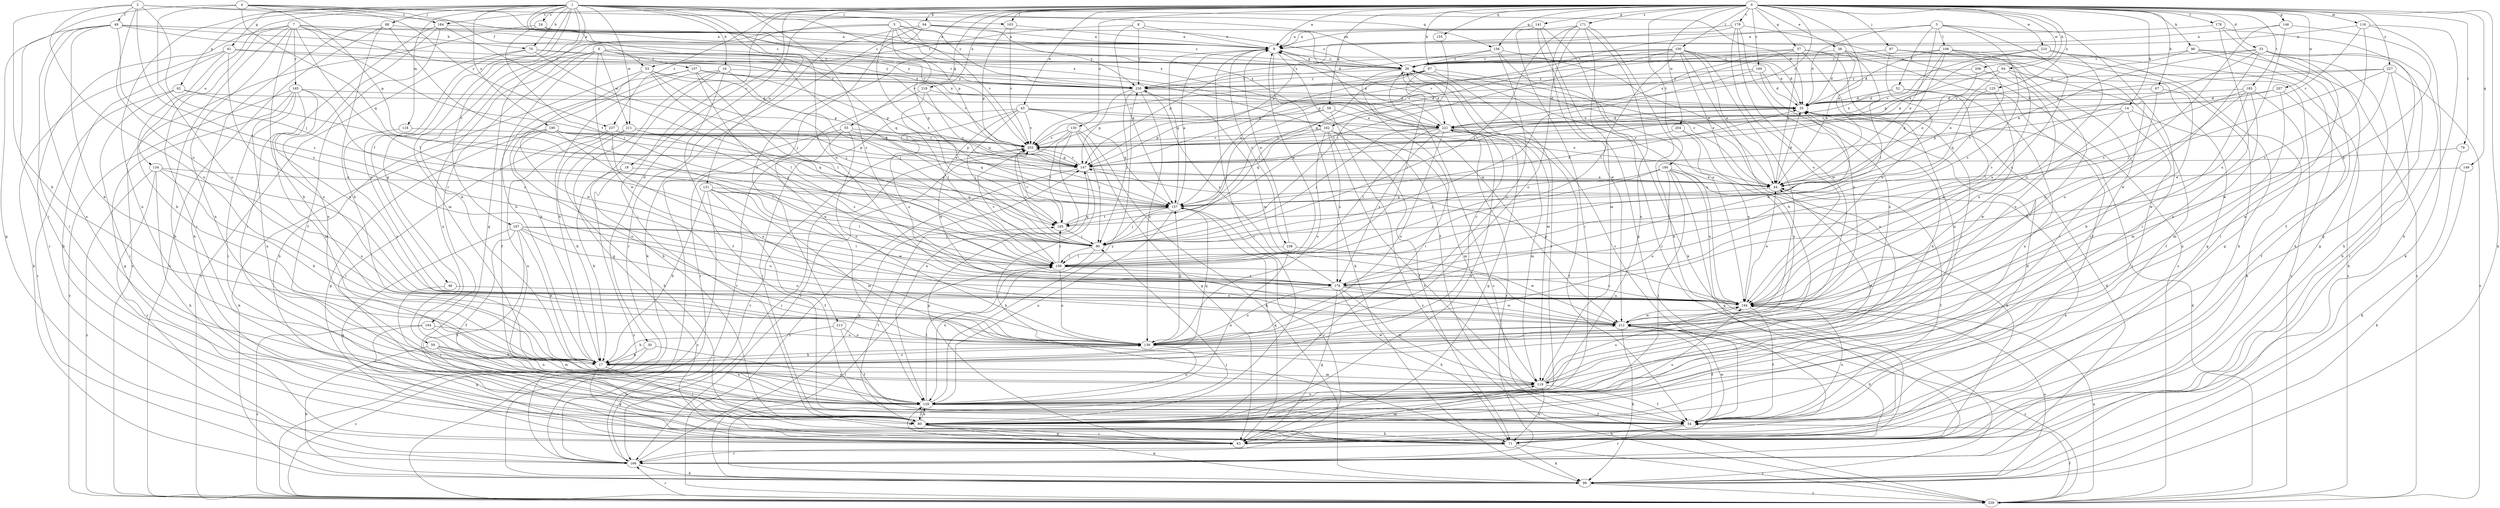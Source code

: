 strict digraph  {
0;
1;
2;
3;
4;
5;
6;
7;
8;
9;
14;
16;
17;
18;
24;
26;
30;
33;
35;
38;
43;
44;
46;
49;
52;
53;
54;
55;
57;
58;
59;
61;
62;
63;
64;
67;
70;
71;
79;
80;
87;
88;
90;
94;
96;
97;
99;
100;
103;
106;
107;
109;
116;
118;
119;
125;
129;
130;
131;
134;
139;
141;
146;
147;
149;
155;
156;
157;
160;
162;
164;
165;
166;
171;
176;
178;
179;
180;
183;
184;
185;
190;
194;
197;
203;
204;
206;
207;
210;
211;
212;
213;
219;
221;
227;
230;
237;
238;
239;
0 -> 9  [label=a];
0 -> 14  [label=b];
0 -> 18  [label=c];
0 -> 30  [label=d];
0 -> 33  [label=d];
0 -> 38  [label=e];
0 -> 43  [label=e];
0 -> 44  [label=e];
0 -> 55  [label=g];
0 -> 57  [label=g];
0 -> 58  [label=g];
0 -> 64  [label=h];
0 -> 67  [label=h];
0 -> 79  [label=i];
0 -> 80  [label=i];
0 -> 87  [label=j];
0 -> 94  [label=k];
0 -> 96  [label=k];
0 -> 97  [label=k];
0 -> 99  [label=k];
0 -> 100  [label=l];
0 -> 103  [label=l];
0 -> 116  [label=m];
0 -> 125  [label=n];
0 -> 130  [label=o];
0 -> 141  [label=p];
0 -> 146  [label=p];
0 -> 149  [label=q];
0 -> 155  [label=q];
0 -> 156  [label=q];
0 -> 160  [label=r];
0 -> 162  [label=r];
0 -> 171  [label=s];
0 -> 178  [label=t];
0 -> 179  [label=t];
0 -> 180  [label=t];
0 -> 183  [label=t];
0 -> 184  [label=t];
0 -> 204  [label=w];
0 -> 206  [label=w];
0 -> 207  [label=w];
0 -> 210  [label=w];
0 -> 213  [label=x];
0 -> 219  [label=x];
0 -> 227  [label=y];
0 -> 237  [label=z];
1 -> 16  [label=b];
1 -> 24  [label=c];
1 -> 35  [label=d];
1 -> 46  [label=f];
1 -> 59  [label=g];
1 -> 61  [label=g];
1 -> 62  [label=g];
1 -> 63  [label=g];
1 -> 70  [label=h];
1 -> 88  [label=j];
1 -> 103  [label=l];
1 -> 118  [label=m];
1 -> 129  [label=n];
1 -> 131  [label=o];
1 -> 134  [label=o];
1 -> 147  [label=p];
1 -> 156  [label=q];
1 -> 176  [label=s];
1 -> 190  [label=u];
1 -> 194  [label=u];
1 -> 197  [label=v];
1 -> 203  [label=v];
1 -> 211  [label=w];
1 -> 221  [label=x];
1 -> 230  [label=y];
2 -> 17  [label=b];
2 -> 49  [label=f];
2 -> 90  [label=j];
2 -> 139  [label=o];
2 -> 162  [label=r];
2 -> 176  [label=s];
2 -> 194  [label=u];
2 -> 221  [label=x];
3 -> 35  [label=d];
3 -> 44  [label=e];
3 -> 52  [label=f];
3 -> 80  [label=i];
3 -> 106  [label=l];
3 -> 176  [label=s];
3 -> 194  [label=u];
3 -> 203  [label=v];
4 -> 26  [label=c];
4 -> 53  [label=f];
4 -> 80  [label=i];
4 -> 139  [label=o];
4 -> 147  [label=p];
4 -> 157  [label=q];
4 -> 184  [label=t];
4 -> 237  [label=z];
5 -> 9  [label=a];
5 -> 17  [label=b];
5 -> 26  [label=c];
5 -> 35  [label=d];
5 -> 119  [label=m];
5 -> 157  [label=q];
5 -> 185  [label=t];
5 -> 203  [label=v];
6 -> 17  [label=b];
6 -> 107  [label=l];
6 -> 129  [label=n];
6 -> 157  [label=q];
6 -> 164  [label=r];
6 -> 185  [label=t];
6 -> 211  [label=w];
6 -> 212  [label=w];
6 -> 230  [label=y];
7 -> 17  [label=b];
7 -> 26  [label=c];
7 -> 70  [label=h];
7 -> 71  [label=h];
7 -> 80  [label=i];
7 -> 109  [label=l];
7 -> 129  [label=n];
7 -> 165  [label=r];
7 -> 166  [label=r];
7 -> 185  [label=t];
7 -> 203  [label=v];
8 -> 9  [label=a];
8 -> 53  [label=f];
8 -> 157  [label=q];
8 -> 212  [label=w];
8 -> 230  [label=y];
9 -> 26  [label=c];
9 -> 54  [label=f];
9 -> 80  [label=i];
9 -> 99  [label=k];
9 -> 157  [label=q];
9 -> 238  [label=z];
14 -> 71  [label=h];
14 -> 80  [label=i];
14 -> 147  [label=p];
14 -> 212  [label=w];
14 -> 221  [label=x];
16 -> 17  [label=b];
16 -> 54  [label=f];
16 -> 63  [label=g];
16 -> 71  [label=h];
16 -> 90  [label=j];
16 -> 230  [label=y];
17 -> 26  [label=c];
17 -> 63  [label=g];
17 -> 80  [label=i];
17 -> 119  [label=m];
17 -> 139  [label=o];
17 -> 157  [label=q];
18 -> 17  [label=b];
18 -> 44  [label=e];
18 -> 239  [label=z];
24 -> 9  [label=a];
24 -> 90  [label=j];
24 -> 221  [label=x];
24 -> 239  [label=z];
26 -> 9  [label=a];
26 -> 80  [label=i];
26 -> 119  [label=m];
26 -> 194  [label=u];
26 -> 221  [label=x];
26 -> 230  [label=y];
30 -> 17  [label=b];
30 -> 129  [label=n];
30 -> 239  [label=z];
33 -> 26  [label=c];
33 -> 44  [label=e];
33 -> 63  [label=g];
33 -> 71  [label=h];
33 -> 80  [label=i];
33 -> 166  [label=r];
33 -> 176  [label=s];
33 -> 212  [label=w];
35 -> 9  [label=a];
35 -> 221  [label=x];
38 -> 26  [label=c];
38 -> 35  [label=d];
38 -> 44  [label=e];
38 -> 80  [label=i];
38 -> 109  [label=l];
43 -> 44  [label=e];
43 -> 90  [label=j];
43 -> 157  [label=q];
43 -> 166  [label=r];
43 -> 194  [label=u];
43 -> 203  [label=v];
43 -> 212  [label=w];
43 -> 221  [label=x];
44 -> 26  [label=c];
44 -> 35  [label=d];
44 -> 54  [label=f];
44 -> 157  [label=q];
46 -> 80  [label=i];
46 -> 194  [label=u];
49 -> 9  [label=a];
49 -> 17  [label=b];
49 -> 26  [label=c];
49 -> 63  [label=g];
49 -> 80  [label=i];
49 -> 129  [label=n];
49 -> 176  [label=s];
49 -> 230  [label=y];
52 -> 35  [label=d];
52 -> 129  [label=n];
52 -> 194  [label=u];
52 -> 221  [label=x];
53 -> 71  [label=h];
53 -> 90  [label=j];
53 -> 109  [label=l];
53 -> 147  [label=p];
53 -> 212  [label=w];
53 -> 230  [label=y];
54 -> 26  [label=c];
54 -> 35  [label=d];
54 -> 71  [label=h];
54 -> 166  [label=r];
54 -> 194  [label=u];
54 -> 212  [label=w];
55 -> 80  [label=i];
55 -> 139  [label=o];
55 -> 157  [label=q];
55 -> 166  [label=r];
55 -> 203  [label=v];
57 -> 26  [label=c];
57 -> 44  [label=e];
57 -> 54  [label=f];
57 -> 80  [label=i];
57 -> 129  [label=n];
57 -> 147  [label=p];
57 -> 221  [label=x];
58 -> 90  [label=j];
58 -> 147  [label=p];
58 -> 221  [label=x];
58 -> 239  [label=z];
59 -> 17  [label=b];
59 -> 71  [label=h];
59 -> 99  [label=k];
59 -> 119  [label=m];
59 -> 129  [label=n];
61 -> 17  [label=b];
61 -> 26  [label=c];
61 -> 71  [label=h];
61 -> 99  [label=k];
61 -> 139  [label=o];
61 -> 221  [label=x];
62 -> 35  [label=d];
62 -> 80  [label=i];
62 -> 166  [label=r];
62 -> 185  [label=t];
63 -> 44  [label=e];
63 -> 80  [label=i];
63 -> 119  [label=m];
63 -> 129  [label=n];
63 -> 147  [label=p];
63 -> 157  [label=q];
64 -> 17  [label=b];
64 -> 44  [label=e];
64 -> 54  [label=f];
64 -> 221  [label=x];
64 -> 230  [label=y];
67 -> 17  [label=b];
67 -> 35  [label=d];
67 -> 194  [label=u];
70 -> 26  [label=c];
70 -> 90  [label=j];
70 -> 194  [label=u];
70 -> 230  [label=y];
70 -> 239  [label=z];
71 -> 99  [label=k];
71 -> 166  [label=r];
71 -> 239  [label=z];
79 -> 99  [label=k];
79 -> 147  [label=p];
80 -> 63  [label=g];
80 -> 71  [label=h];
80 -> 99  [label=k];
80 -> 129  [label=n];
80 -> 185  [label=t];
80 -> 194  [label=u];
80 -> 221  [label=x];
87 -> 26  [label=c];
87 -> 63  [label=g];
87 -> 71  [label=h];
87 -> 80  [label=i];
87 -> 194  [label=u];
87 -> 203  [label=v];
88 -> 9  [label=a];
88 -> 17  [label=b];
88 -> 71  [label=h];
88 -> 109  [label=l];
88 -> 239  [label=z];
90 -> 109  [label=l];
90 -> 129  [label=n];
90 -> 203  [label=v];
94 -> 9  [label=a];
94 -> 26  [label=c];
94 -> 99  [label=k];
94 -> 129  [label=n];
94 -> 166  [label=r];
94 -> 230  [label=y];
96 -> 26  [label=c];
96 -> 71  [label=h];
96 -> 99  [label=k];
96 -> 203  [label=v];
96 -> 239  [label=z];
97 -> 44  [label=e];
97 -> 80  [label=i];
97 -> 90  [label=j];
97 -> 109  [label=l];
97 -> 157  [label=q];
97 -> 203  [label=v];
97 -> 230  [label=y];
99 -> 90  [label=j];
99 -> 109  [label=l];
99 -> 194  [label=u];
99 -> 239  [label=z];
100 -> 17  [label=b];
100 -> 26  [label=c];
100 -> 35  [label=d];
100 -> 44  [label=e];
100 -> 109  [label=l];
100 -> 129  [label=n];
100 -> 157  [label=q];
100 -> 185  [label=t];
100 -> 212  [label=w];
100 -> 230  [label=y];
103 -> 9  [label=a];
103 -> 147  [label=p];
103 -> 203  [label=v];
106 -> 26  [label=c];
106 -> 35  [label=d];
106 -> 147  [label=p];
106 -> 157  [label=q];
106 -> 185  [label=t];
106 -> 194  [label=u];
106 -> 239  [label=z];
107 -> 17  [label=b];
107 -> 54  [label=f];
107 -> 109  [label=l];
107 -> 147  [label=p];
107 -> 176  [label=s];
107 -> 203  [label=v];
107 -> 230  [label=y];
109 -> 9  [label=a];
109 -> 139  [label=o];
109 -> 176  [label=s];
109 -> 185  [label=t];
109 -> 194  [label=u];
109 -> 203  [label=v];
116 -> 9  [label=a];
116 -> 71  [label=h];
116 -> 99  [label=k];
116 -> 176  [label=s];
116 -> 203  [label=v];
118 -> 139  [label=o];
118 -> 203  [label=v];
119 -> 35  [label=d];
119 -> 44  [label=e];
119 -> 54  [label=f];
119 -> 71  [label=h];
119 -> 129  [label=n];
119 -> 194  [label=u];
125 -> 35  [label=d];
125 -> 157  [label=q];
125 -> 194  [label=u];
129 -> 54  [label=f];
129 -> 80  [label=i];
129 -> 109  [label=l];
129 -> 230  [label=y];
130 -> 63  [label=g];
130 -> 90  [label=j];
130 -> 99  [label=k];
130 -> 129  [label=n];
130 -> 166  [label=r];
130 -> 185  [label=t];
130 -> 203  [label=v];
131 -> 17  [label=b];
131 -> 54  [label=f];
131 -> 109  [label=l];
131 -> 119  [label=m];
131 -> 157  [label=q];
131 -> 212  [label=w];
131 -> 239  [label=z];
134 -> 17  [label=b];
134 -> 44  [label=e];
134 -> 71  [label=h];
134 -> 139  [label=o];
134 -> 166  [label=r];
134 -> 239  [label=z];
139 -> 17  [label=b];
139 -> 129  [label=n];
139 -> 157  [label=q];
139 -> 212  [label=w];
141 -> 9  [label=a];
141 -> 63  [label=g];
141 -> 80  [label=i];
141 -> 99  [label=k];
141 -> 166  [label=r];
146 -> 9  [label=a];
146 -> 129  [label=n];
146 -> 176  [label=s];
146 -> 194  [label=u];
147 -> 44  [label=e];
147 -> 71  [label=h];
147 -> 203  [label=v];
147 -> 239  [label=z];
149 -> 44  [label=e];
149 -> 99  [label=k];
155 -> 90  [label=j];
156 -> 26  [label=c];
156 -> 44  [label=e];
156 -> 139  [label=o];
156 -> 147  [label=p];
156 -> 194  [label=u];
157 -> 9  [label=a];
157 -> 35  [label=d];
157 -> 90  [label=j];
157 -> 129  [label=n];
157 -> 166  [label=r];
157 -> 185  [label=t];
160 -> 35  [label=d];
160 -> 90  [label=j];
160 -> 139  [label=o];
160 -> 230  [label=y];
162 -> 54  [label=f];
162 -> 71  [label=h];
162 -> 119  [label=m];
162 -> 139  [label=o];
162 -> 157  [label=q];
162 -> 176  [label=s];
162 -> 203  [label=v];
164 -> 63  [label=g];
164 -> 129  [label=n];
164 -> 139  [label=o];
164 -> 239  [label=z];
165 -> 35  [label=d];
165 -> 63  [label=g];
165 -> 80  [label=i];
165 -> 119  [label=m];
165 -> 129  [label=n];
165 -> 176  [label=s];
165 -> 194  [label=u];
165 -> 239  [label=z];
166 -> 35  [label=d];
166 -> 99  [label=k];
166 -> 147  [label=p];
166 -> 203  [label=v];
171 -> 9  [label=a];
171 -> 71  [label=h];
171 -> 90  [label=j];
171 -> 119  [label=m];
171 -> 129  [label=n];
171 -> 139  [label=o];
171 -> 212  [label=w];
176 -> 35  [label=d];
176 -> 63  [label=g];
176 -> 71  [label=h];
176 -> 119  [label=m];
176 -> 139  [label=o];
176 -> 194  [label=u];
176 -> 212  [label=w];
176 -> 230  [label=y];
178 -> 9  [label=a];
178 -> 54  [label=f];
178 -> 63  [label=g];
178 -> 129  [label=n];
179 -> 9  [label=a];
179 -> 139  [label=o];
179 -> 147  [label=p];
179 -> 194  [label=u];
179 -> 212  [label=w];
179 -> 239  [label=z];
180 -> 44  [label=e];
180 -> 63  [label=g];
180 -> 71  [label=h];
180 -> 80  [label=i];
180 -> 90  [label=j];
180 -> 109  [label=l];
180 -> 139  [label=o];
180 -> 194  [label=u];
183 -> 35  [label=d];
183 -> 109  [label=l];
183 -> 119  [label=m];
183 -> 129  [label=n];
183 -> 194  [label=u];
183 -> 212  [label=w];
184 -> 9  [label=a];
184 -> 54  [label=f];
184 -> 80  [label=i];
184 -> 90  [label=j];
184 -> 129  [label=n];
185 -> 90  [label=j];
185 -> 157  [label=q];
185 -> 203  [label=v];
190 -> 63  [label=g];
190 -> 99  [label=k];
190 -> 109  [label=l];
190 -> 139  [label=o];
190 -> 147  [label=p];
190 -> 157  [label=q];
190 -> 203  [label=v];
194 -> 44  [label=e];
194 -> 54  [label=f];
194 -> 147  [label=p];
194 -> 212  [label=w];
197 -> 17  [label=b];
197 -> 54  [label=f];
197 -> 63  [label=g];
197 -> 71  [label=h];
197 -> 90  [label=j];
197 -> 109  [label=l];
197 -> 139  [label=o];
197 -> 194  [label=u];
203 -> 147  [label=p];
203 -> 166  [label=r];
204 -> 139  [label=o];
204 -> 194  [label=u];
204 -> 203  [label=v];
206 -> 44  [label=e];
206 -> 139  [label=o];
206 -> 230  [label=y];
207 -> 35  [label=d];
207 -> 54  [label=f];
207 -> 119  [label=m];
207 -> 203  [label=v];
210 -> 26  [label=c];
210 -> 63  [label=g];
210 -> 147  [label=p];
210 -> 194  [label=u];
210 -> 203  [label=v];
210 -> 239  [label=z];
211 -> 17  [label=b];
211 -> 71  [label=h];
211 -> 176  [label=s];
211 -> 203  [label=v];
212 -> 54  [label=f];
212 -> 71  [label=h];
212 -> 99  [label=k];
212 -> 139  [label=o];
212 -> 239  [label=z];
213 -> 17  [label=b];
213 -> 54  [label=f];
213 -> 139  [label=o];
219 -> 35  [label=d];
219 -> 109  [label=l];
219 -> 157  [label=q];
219 -> 166  [label=r];
221 -> 9  [label=a];
221 -> 35  [label=d];
221 -> 54  [label=f];
221 -> 63  [label=g];
221 -> 90  [label=j];
221 -> 109  [label=l];
221 -> 119  [label=m];
221 -> 139  [label=o];
221 -> 166  [label=r];
221 -> 176  [label=s];
221 -> 203  [label=v];
227 -> 71  [label=h];
227 -> 90  [label=j];
227 -> 212  [label=w];
227 -> 221  [label=x];
227 -> 230  [label=y];
227 -> 239  [label=z];
230 -> 35  [label=d];
230 -> 90  [label=j];
230 -> 139  [label=o];
230 -> 147  [label=p];
230 -> 212  [label=w];
237 -> 44  [label=e];
237 -> 80  [label=i];
237 -> 129  [label=n];
237 -> 139  [label=o];
237 -> 147  [label=p];
237 -> 203  [label=v];
238 -> 9  [label=a];
238 -> 109  [label=l];
238 -> 129  [label=n];
238 -> 212  [label=w];
239 -> 26  [label=c];
239 -> 35  [label=d];
239 -> 54  [label=f];
239 -> 166  [label=r];
239 -> 194  [label=u];
}
